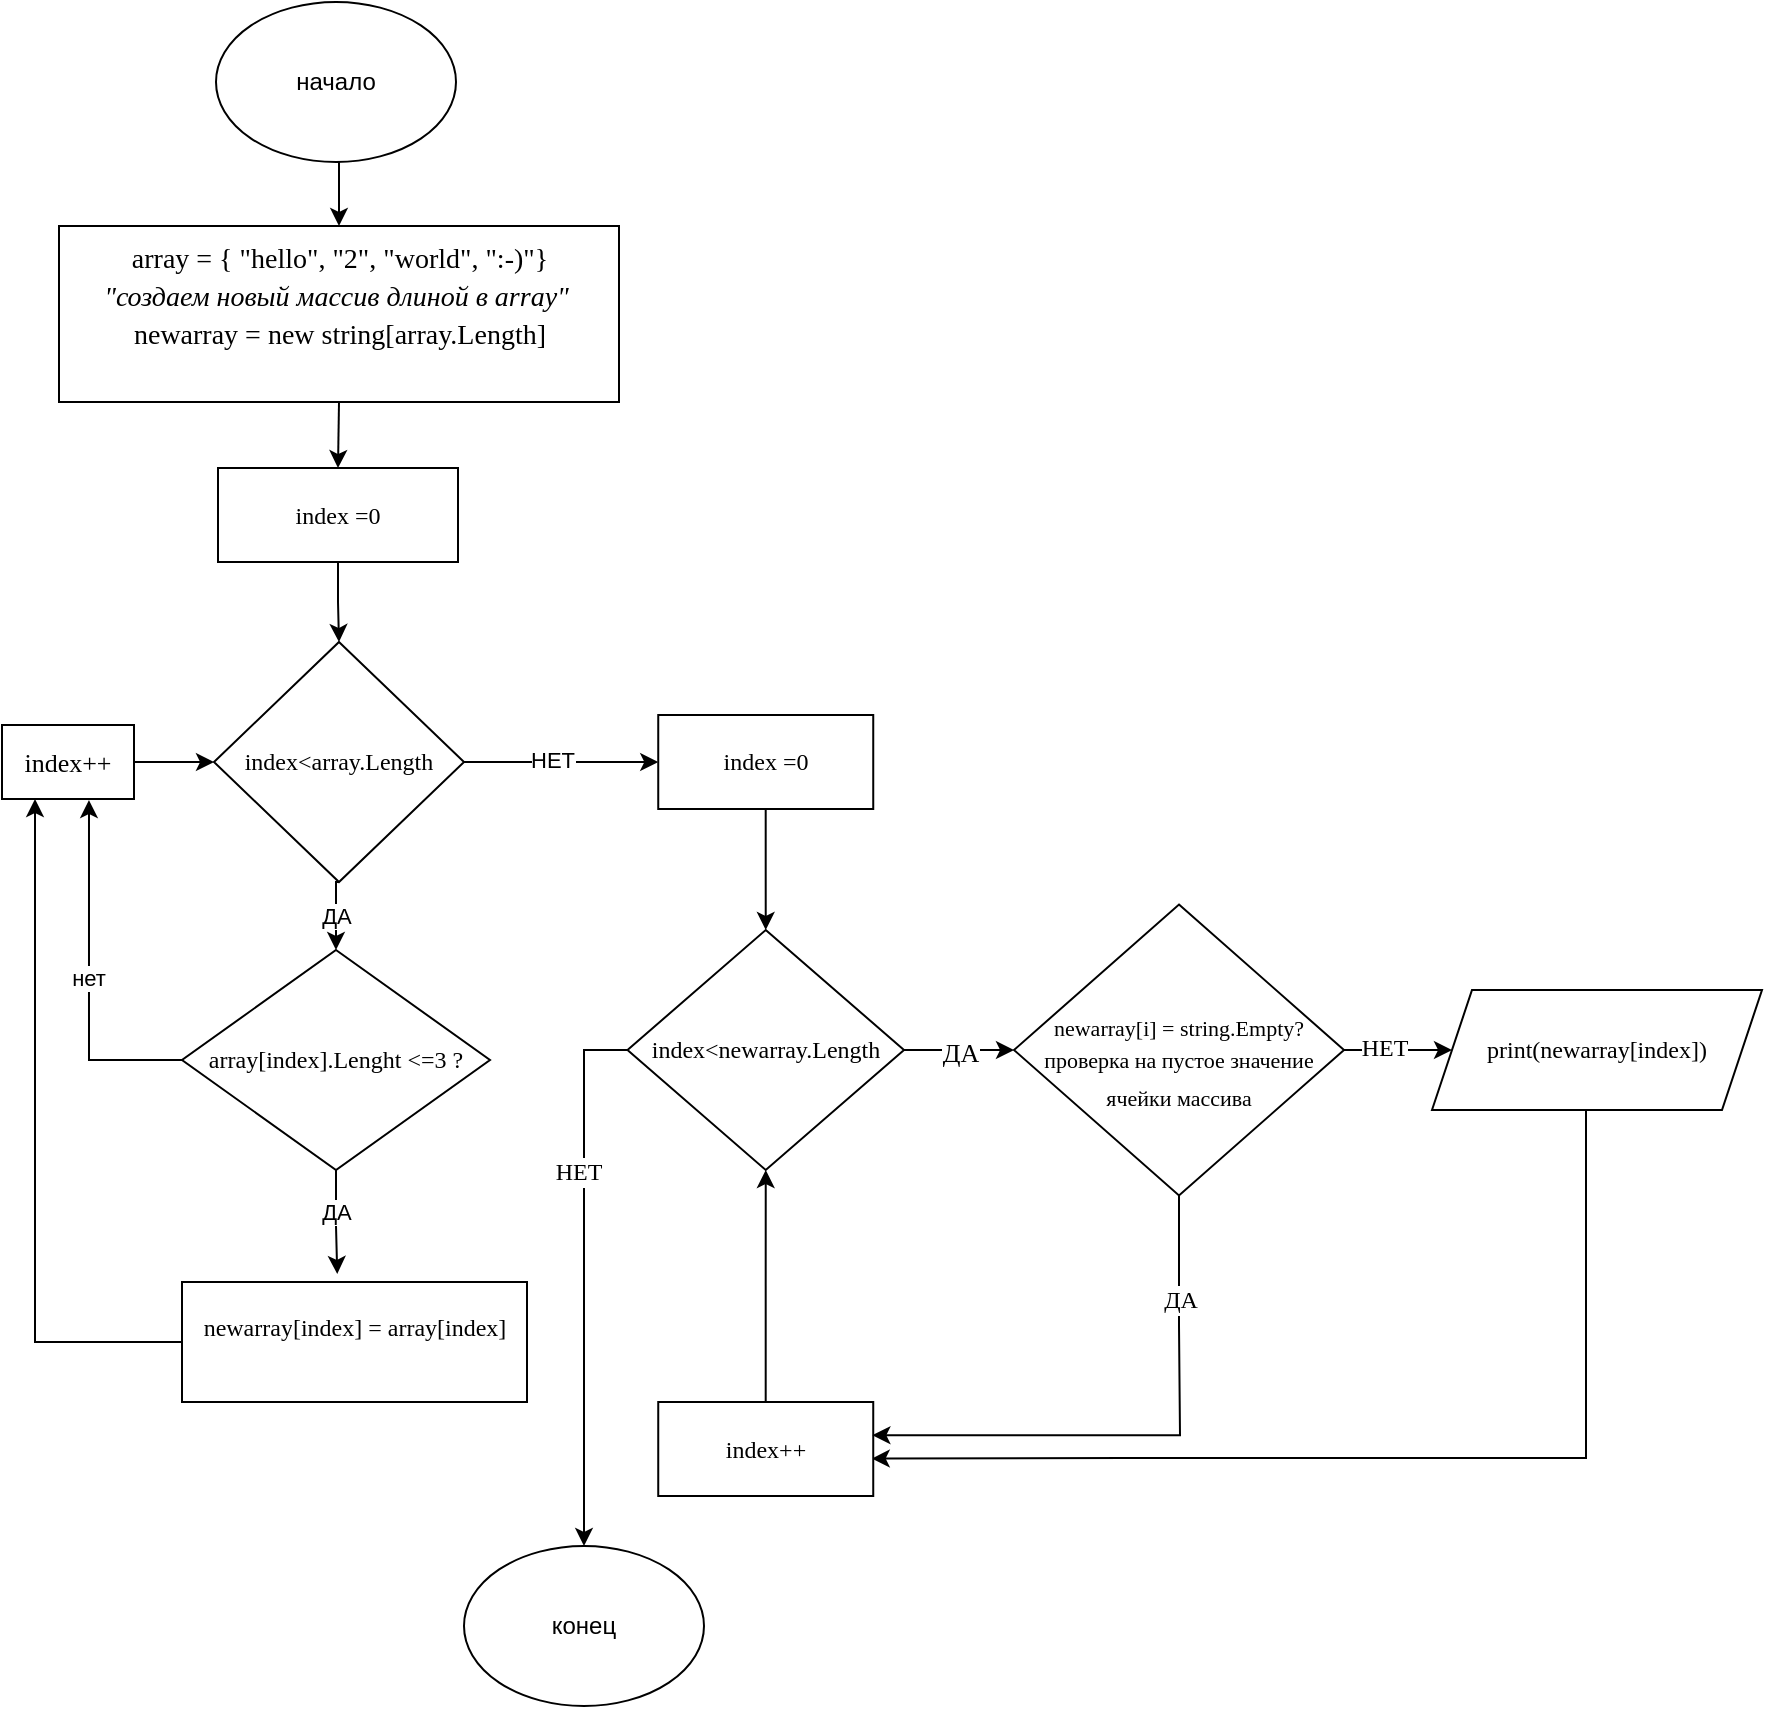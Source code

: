 <mxfile version="19.0.3" type="device"><diagram id="jcgx5i6LanP3CQUWqgNr" name="Page-1"><mxGraphModel dx="4063" dy="2449" grid="1" gridSize="11" guides="1" tooltips="1" connect="1" arrows="1" fold="1" page="1" pageScale="1" pageWidth="827" pageHeight="1169" math="0" shadow="0"><root><mxCell id="0"/><mxCell id="1" parent="0"/><mxCell id="rOgNkhHMsRsu5iJc87ox-15" style="edgeStyle=orthogonalEdgeStyle;rounded=0;orthogonalLoop=1;jettySize=auto;html=1;exitX=0.5;exitY=1;exitDx=0;exitDy=0;entryX=0.5;entryY=0;entryDx=0;entryDy=0;" parent="1" source="ToUCfaFbXhjLvbfSfTPX-1" target="ToUCfaFbXhjLvbfSfTPX-3" edge="1"><mxGeometry relative="1" as="geometry"/></mxCell><mxCell id="ToUCfaFbXhjLvbfSfTPX-1" value="&lt;font style=&quot;vertical-align: inherit;&quot;&gt;&lt;font style=&quot;vertical-align: inherit;&quot;&gt;начало&lt;/font&gt;&lt;/font&gt;" style="ellipse;whiteSpace=wrap;html=1;" parent="1" vertex="1"><mxGeometry x="316" y="20" width="120" height="80" as="geometry"/></mxCell><mxCell id="ToUCfaFbXhjLvbfSfTPX-2" value="&lt;font style=&quot;vertical-align: inherit;&quot;&gt;&lt;font style=&quot;vertical-align: inherit;&quot;&gt;конец&lt;/font&gt;&lt;/font&gt;" style="ellipse;whiteSpace=wrap;html=1;" parent="1" vertex="1"><mxGeometry x="440" y="792" width="120" height="80" as="geometry"/></mxCell><mxCell id="rOgNkhHMsRsu5iJc87ox-14" style="edgeStyle=orthogonalEdgeStyle;rounded=0;orthogonalLoop=1;jettySize=auto;html=1;exitX=0.5;exitY=1;exitDx=0;exitDy=0;entryX=0.5;entryY=0;entryDx=0;entryDy=0;" parent="1" source="ToUCfaFbXhjLvbfSfTPX-3" target="ToUCfaFbXhjLvbfSfTPX-4" edge="1"><mxGeometry relative="1" as="geometry"/></mxCell><mxCell id="ToUCfaFbXhjLvbfSfTPX-3" value="&lt;font style=&quot;vertical-align: inherit; font-size: 14px;&quot;&gt;&lt;font style=&quot;vertical-align: inherit; font-size: 14px;&quot;&gt;&lt;div style=&quot;line-height: 19px;&quot;&gt;&lt;span style=&quot;background-color: rgb(255, 255, 255);&quot;&gt;&lt;font style=&quot;font-size: 14px;&quot; face=&quot;Times New Roman&quot;&gt;array = { &quot;hello&quot;, &quot;2&quot;, &quot;world&quot;, &quot;:-)&quot;}&lt;/font&gt;&lt;/span&gt;&lt;/div&gt;&lt;div style=&quot;line-height: 19px;&quot;&gt;&lt;span style=&quot;background-color: rgb(255, 255, 255);&quot;&gt;&lt;font style=&quot;font-size: 14px;&quot; face=&quot;Times New Roman&quot;&gt;&lt;i&gt;&quot;создаем новый массив длиной в array&quot;&lt;/i&gt;&amp;nbsp;&lt;/font&gt;&lt;/span&gt;&lt;/div&gt;&lt;div style=&quot;line-height: 19px;&quot;&gt;&lt;span style=&quot;background-color: rgb(255, 255, 255);&quot;&gt;&lt;font style=&quot;&quot; face=&quot;Times New Roman&quot;&gt;newarray = new string[array.Length]&lt;/font&gt;&lt;/span&gt;&lt;/div&gt;&lt;div style=&quot;line-height: 19px;&quot;&gt;&lt;br&gt;&lt;/div&gt;&lt;/font&gt;&lt;/font&gt;" style="rounded=0;whiteSpace=wrap;html=1;" parent="1" vertex="1"><mxGeometry x="237.5" y="132" width="280" height="88" as="geometry"/></mxCell><mxCell id="rOgNkhHMsRsu5iJc87ox-13" style="edgeStyle=orthogonalEdgeStyle;rounded=0;orthogonalLoop=1;jettySize=auto;html=1;exitX=0.5;exitY=1;exitDx=0;exitDy=0;entryX=0.5;entryY=0;entryDx=0;entryDy=0;" parent="1" source="ToUCfaFbXhjLvbfSfTPX-4" target="ToUCfaFbXhjLvbfSfTPX-5" edge="1"><mxGeometry relative="1" as="geometry"/></mxCell><mxCell id="ToUCfaFbXhjLvbfSfTPX-4" value="&lt;font style=&quot;vertical-align: inherit;&quot;&gt;&lt;font style=&quot;vertical-align: inherit;&quot;&gt;&lt;font face=&quot;Times New Roman&quot;&gt;index =0&lt;/font&gt;&lt;br&gt;&lt;/font&gt;&lt;/font&gt;" style="rounded=0;whiteSpace=wrap;html=1;" parent="1" vertex="1"><mxGeometry x="317" y="253" width="120" height="47" as="geometry"/></mxCell><mxCell id="rOgNkhHMsRsu5iJc87ox-6" value="ДА" style="edgeStyle=orthogonalEdgeStyle;rounded=0;orthogonalLoop=1;jettySize=auto;html=1;exitX=0.5;exitY=1;exitDx=0;exitDy=0;entryX=0.5;entryY=0;entryDx=0;entryDy=0;" parent="1" source="ToUCfaFbXhjLvbfSfTPX-5" target="rOgNkhHMsRsu5iJc87ox-4" edge="1"><mxGeometry relative="1" as="geometry"><Array as="points"><mxPoint x="376" y="460"/></Array></mxGeometry></mxCell><mxCell id="ToUCfaFbXhjLvbfSfTPX-5" value="&lt;font face=&quot;Times New Roman&quot; style=&quot;font-size: 12px;&quot;&gt;&lt;font style=&quot;vertical-align: inherit; font-size: 12px;&quot;&gt;&lt;font style=&quot;vertical-align: inherit; font-size: 12px;&quot;&gt;index&amp;lt;&lt;/font&gt;&lt;/font&gt;&lt;span style=&quot;background-color: rgb(255, 255, 255);&quot;&gt;array.Length&lt;/span&gt;&lt;/font&gt;" style="rhombus;whiteSpace=wrap;html=1;" parent="1" vertex="1"><mxGeometry x="315" y="340" width="125" height="120" as="geometry"/></mxCell><mxCell id="Z38TpmYrU33pLRTdv837-3" style="edgeStyle=orthogonalEdgeStyle;rounded=0;orthogonalLoop=1;jettySize=auto;html=1;entryX=0.993;entryY=0.602;entryDx=0;entryDy=0;entryPerimeter=0;fontFamily=Times New Roman;fontSize=12;fontColor=#000000;" edge="1" parent="1" source="ToUCfaFbXhjLvbfSfTPX-6" target="tgEKK7HwLrE2j701tTxf-12"><mxGeometry relative="1" as="geometry"><Array as="points"><mxPoint x="1001" y="748"/><mxPoint x="770" y="748"/></Array></mxGeometry></mxCell><mxCell id="ToUCfaFbXhjLvbfSfTPX-6" value="&lt;font style=&quot;vertical-align: inherit;&quot;&gt;&lt;font style=&quot;vertical-align: inherit;&quot;&gt;&lt;font style=&quot;vertical-align: inherit;&quot;&gt;&lt;font style=&quot;vertical-align: inherit;&quot;&gt;&lt;font face=&quot;Times New Roman&quot;&gt;print(newarray[index])&lt;/font&gt;&lt;br&gt;&lt;/font&gt;&lt;/font&gt;&lt;/font&gt;&lt;/font&gt;" style="shape=parallelogram;perimeter=parallelogramPerimeter;whiteSpace=wrap;html=1;fixedSize=1;" parent="1" vertex="1"><mxGeometry x="924" y="514" width="165" height="60" as="geometry"/></mxCell><mxCell id="rOgNkhHMsRsu5iJc87ox-1" value="" style="endArrow=classic;html=1;rounded=0;exitX=1;exitY=0.5;exitDx=0;exitDy=0;entryX=0;entryY=0.5;entryDx=0;entryDy=0;" parent="1" source="ToUCfaFbXhjLvbfSfTPX-5" edge="1" target="tgEKK7HwLrE2j701tTxf-8"><mxGeometry width="50" height="50" relative="1" as="geometry"><mxPoint x="430" y="430" as="sourcePoint"/><mxPoint x="528" y="400" as="targetPoint"/></mxGeometry></mxCell><mxCell id="rOgNkhHMsRsu5iJc87ox-18" value="НЕТ" style="edgeLabel;html=1;align=center;verticalAlign=middle;resizable=0;points=[];" parent="rOgNkhHMsRsu5iJc87ox-1" vertex="1" connectable="0"><mxGeometry x="-0.09" y="1" relative="1" as="geometry"><mxPoint as="offset"/></mxGeometry></mxCell><mxCell id="rOgNkhHMsRsu5iJc87ox-10" style="edgeStyle=orthogonalEdgeStyle;rounded=0;orthogonalLoop=1;jettySize=auto;html=1;exitX=0.5;exitY=1;exitDx=0;exitDy=0;entryX=0.45;entryY=-0.067;entryDx=0;entryDy=0;entryPerimeter=0;" parent="1" source="rOgNkhHMsRsu5iJc87ox-4" target="rOgNkhHMsRsu5iJc87ox-9" edge="1"><mxGeometry relative="1" as="geometry"/></mxCell><mxCell id="rOgNkhHMsRsu5iJc87ox-11" value="ДА" style="edgeLabel;html=1;align=center;verticalAlign=middle;resizable=0;points=[];" parent="rOgNkhHMsRsu5iJc87ox-10" vertex="1" connectable="0"><mxGeometry x="-0.221" relative="1" as="geometry"><mxPoint as="offset"/></mxGeometry></mxCell><mxCell id="rOgNkhHMsRsu5iJc87ox-38" value="нет" style="edgeStyle=orthogonalEdgeStyle;rounded=0;orthogonalLoop=1;jettySize=auto;html=1;entryX=0.659;entryY=1.015;entryDx=0;entryDy=0;entryPerimeter=0;exitX=0;exitY=0.5;exitDx=0;exitDy=0;" parent="1" source="rOgNkhHMsRsu5iJc87ox-4" target="tgEKK7HwLrE2j701tTxf-4" edge="1"><mxGeometry relative="1" as="geometry"><Array as="points"><mxPoint x="252" y="549"/></Array><mxPoint x="297" y="484" as="targetPoint"/></mxGeometry></mxCell><mxCell id="rOgNkhHMsRsu5iJc87ox-4" value="&lt;font face=&quot;Times New Roman&quot;&gt;array[index].Lenght &amp;lt;=3 ?&lt;/font&gt;" style="rhombus;whiteSpace=wrap;html=1;" parent="1" vertex="1"><mxGeometry x="299" y="494" width="154" height="110" as="geometry"/></mxCell><mxCell id="tgEKK7HwLrE2j701tTxf-5" style="edgeStyle=orthogonalEdgeStyle;rounded=0;orthogonalLoop=1;jettySize=auto;html=1;entryX=0.25;entryY=1;entryDx=0;entryDy=0;fontFamily=Times New Roman;fontSize=12;fontColor=#000000;" parent="1" source="rOgNkhHMsRsu5iJc87ox-9" target="tgEKK7HwLrE2j701tTxf-4" edge="1"><mxGeometry relative="1" as="geometry"/></mxCell><mxCell id="rOgNkhHMsRsu5iJc87ox-9" value="&lt;font face=&quot;Times New Roman&quot; style=&quot;font-size: 12px;&quot;&gt;&lt;span style=&quot;background-color: rgb(255, 255, 255);&quot;&gt;&lt;font style=&quot;font-size: 12px;&quot;&gt;newarray&lt;/font&gt;&lt;/span&gt;&lt;span style=&quot;background-color: rgb(255, 255, 255);&quot;&gt;[index] = array[index]&lt;br&gt;&lt;/span&gt;&lt;/font&gt;&lt;span style=&quot;font-family: &amp;quot;Times New Roman&amp;quot;; background-color: rgb(255, 255, 255);&quot;&gt;&lt;font style=&quot;font-size: 12px;&quot;&gt;&lt;br&gt;&lt;/font&gt;&lt;/span&gt;" style="rounded=0;whiteSpace=wrap;html=1;" parent="1" vertex="1"><mxGeometry x="299" y="660" width="172.5" height="60" as="geometry"/></mxCell><mxCell id="tgEKK7HwLrE2j701tTxf-6" style="edgeStyle=orthogonalEdgeStyle;rounded=0;orthogonalLoop=1;jettySize=auto;html=1;entryX=0;entryY=0.5;entryDx=0;entryDy=0;fontFamily=Times New Roman;fontSize=12;fontColor=#000000;" parent="1" source="tgEKK7HwLrE2j701tTxf-4" target="ToUCfaFbXhjLvbfSfTPX-5" edge="1"><mxGeometry relative="1" as="geometry"/></mxCell><mxCell id="tgEKK7HwLrE2j701tTxf-4" value="&lt;font style=&quot;font-size: 13px;&quot;&gt;index++&lt;/font&gt;" style="rounded=0;whiteSpace=wrap;html=1;labelBackgroundColor=#FFFFFF;fontFamily=Times New Roman;fontSize=12;fontColor=#000000;" parent="1" vertex="1"><mxGeometry x="209" y="381.5" width="66" height="37" as="geometry"/></mxCell><mxCell id="tgEKK7HwLrE2j701tTxf-11" value="ДА" style="edgeStyle=orthogonalEdgeStyle;rounded=0;orthogonalLoop=1;jettySize=auto;html=1;fontFamily=Times New Roman;fontSize=13;fontColor=#000000;" parent="1" source="tgEKK7HwLrE2j701tTxf-7" edge="1"><mxGeometry relative="1" as="geometry"><mxPoint x="715" y="544" as="targetPoint"/></mxGeometry></mxCell><mxCell id="tgEKK7HwLrE2j701tTxf-14" style="edgeStyle=orthogonalEdgeStyle;rounded=0;orthogonalLoop=1;jettySize=auto;html=1;entryX=0.5;entryY=0;entryDx=0;entryDy=0;fontFamily=Times New Roman;fontSize=12;fontColor=#000000;" parent="1" source="tgEKK7HwLrE2j701tTxf-7" target="ToUCfaFbXhjLvbfSfTPX-2" edge="1"><mxGeometry relative="1" as="geometry"><Array as="points"><mxPoint x="500" y="544"/></Array></mxGeometry></mxCell><mxCell id="tgEKK7HwLrE2j701tTxf-15" value="НЕТ" style="edgeLabel;html=1;align=center;verticalAlign=middle;resizable=0;points=[];fontSize=12;fontFamily=Times New Roman;fontColor=#000000;" parent="tgEKK7HwLrE2j701tTxf-14" vertex="1" connectable="0"><mxGeometry x="-0.392" y="-3" relative="1" as="geometry"><mxPoint as="offset"/></mxGeometry></mxCell><mxCell id="tgEKK7HwLrE2j701tTxf-7" value="&lt;font face=&quot;Times New Roman&quot; style=&quot;font-size: 12px;&quot;&gt;&lt;font style=&quot;vertical-align: inherit; font-size: 12px;&quot;&gt;&lt;font style=&quot;vertical-align: inherit; font-size: 12px;&quot;&gt;index&amp;lt;new&lt;/font&gt;&lt;/font&gt;&lt;span style=&quot;background-color: rgb(255, 255, 255);&quot;&gt;array.Length&lt;/span&gt;&lt;/font&gt;" style="rhombus;whiteSpace=wrap;html=1;" parent="1" vertex="1"><mxGeometry x="521.75" y="484" width="138.25" height="120" as="geometry"/></mxCell><mxCell id="tgEKK7HwLrE2j701tTxf-9" style="edgeStyle=orthogonalEdgeStyle;rounded=0;orthogonalLoop=1;jettySize=auto;html=1;entryX=0.5;entryY=0;entryDx=0;entryDy=0;fontFamily=Times New Roman;fontSize=13;fontColor=#000000;" parent="1" source="tgEKK7HwLrE2j701tTxf-8" target="tgEKK7HwLrE2j701tTxf-7" edge="1"><mxGeometry relative="1" as="geometry"/></mxCell><mxCell id="tgEKK7HwLrE2j701tTxf-8" value="&lt;font style=&quot;vertical-align: inherit;&quot;&gt;&lt;font style=&quot;vertical-align: inherit;&quot;&gt;&lt;font face=&quot;Times New Roman&quot;&gt;index =0&lt;/font&gt;&lt;br&gt;&lt;/font&gt;&lt;/font&gt;" style="rounded=0;whiteSpace=wrap;html=1;" parent="1" vertex="1"><mxGeometry x="537.12" y="376.5" width="107.5" height="47" as="geometry"/></mxCell><mxCell id="tgEKK7HwLrE2j701tTxf-13" style="edgeStyle=orthogonalEdgeStyle;rounded=0;orthogonalLoop=1;jettySize=auto;html=1;fontFamily=Times New Roman;fontSize=13;fontColor=#000000;entryX=0.5;entryY=1;entryDx=0;entryDy=0;" parent="1" source="tgEKK7HwLrE2j701tTxf-12" target="tgEKK7HwLrE2j701tTxf-7" edge="1"><mxGeometry relative="1" as="geometry"><mxPoint x="583" y="605" as="targetPoint"/></mxGeometry></mxCell><mxCell id="tgEKK7HwLrE2j701tTxf-12" value="&lt;font style=&quot;vertical-align: inherit;&quot;&gt;&lt;font style=&quot;vertical-align: inherit;&quot;&gt;&lt;font face=&quot;Times New Roman&quot;&gt;index++&lt;/font&gt;&lt;br&gt;&lt;/font&gt;&lt;/font&gt;" style="rounded=0;whiteSpace=wrap;html=1;" parent="1" vertex="1"><mxGeometry x="537.12" y="720" width="107.5" height="47" as="geometry"/></mxCell><mxCell id="Z38TpmYrU33pLRTdv837-2" style="edgeStyle=orthogonalEdgeStyle;rounded=0;orthogonalLoop=1;jettySize=auto;html=1;fontFamily=Times New Roman;fontSize=12;fontColor=#000000;" edge="1" parent="1" source="Z38TpmYrU33pLRTdv837-1" target="ToUCfaFbXhjLvbfSfTPX-6"><mxGeometry relative="1" as="geometry"/></mxCell><mxCell id="Z38TpmYrU33pLRTdv837-6" value="НЕТ" style="edgeLabel;html=1;align=center;verticalAlign=middle;resizable=0;points=[];fontSize=12;fontFamily=Times New Roman;fontColor=#000000;" vertex="1" connectable="0" parent="Z38TpmYrU33pLRTdv837-2"><mxGeometry x="-0.265" y="1" relative="1" as="geometry"><mxPoint as="offset"/></mxGeometry></mxCell><mxCell id="Z38TpmYrU33pLRTdv837-4" style="edgeStyle=orthogonalEdgeStyle;rounded=0;orthogonalLoop=1;jettySize=auto;html=1;fontFamily=Times New Roman;fontSize=12;fontColor=#000000;entryX=0.996;entryY=0.353;entryDx=0;entryDy=0;entryPerimeter=0;" edge="1" parent="1" source="Z38TpmYrU33pLRTdv837-1" target="tgEKK7HwLrE2j701tTxf-12"><mxGeometry relative="1" as="geometry"><mxPoint x="649" y="737" as="targetPoint"/><Array as="points"><mxPoint x="798" y="682"/><mxPoint x="798" y="682"/><mxPoint x="798" y="737"/></Array></mxGeometry></mxCell><mxCell id="Z38TpmYrU33pLRTdv837-5" value="ДА" style="edgeLabel;html=1;align=center;verticalAlign=middle;resizable=0;points=[];fontSize=12;fontFamily=Times New Roman;fontColor=#000000;" vertex="1" connectable="0" parent="Z38TpmYrU33pLRTdv837-4"><mxGeometry x="-0.172" y="2" relative="1" as="geometry"><mxPoint x="-2" y="-61" as="offset"/></mxGeometry></mxCell><mxCell id="Z38TpmYrU33pLRTdv837-1" value="&lt;font style=&quot;font-size: 11px;&quot;&gt;&lt;span style=&quot;font-family: &amp;quot;Times New Roman&amp;quot;; background-color: rgb(255, 255, 255);&quot;&gt;&lt;br&gt;newarray[i] = string.Empty?&lt;/span&gt;&lt;br&gt;&lt;/font&gt;&lt;div style=&quot;line-height: 19px; font-size: 11px;&quot;&gt;&lt;span style=&quot;background-color: rgb(255, 255, 255);&quot;&gt;&lt;font style=&quot;font-size: 11px;&quot; face=&quot;Times New Roman&quot;&gt;проверка на пустое значение ячейки массива&lt;/font&gt;&lt;/span&gt;&lt;/div&gt;" style="rhombus;whiteSpace=wrap;html=1;align=center;" vertex="1" parent="1"><mxGeometry x="715" y="471.25" width="165" height="145.5" as="geometry"/></mxCell></root></mxGraphModel></diagram></mxfile>